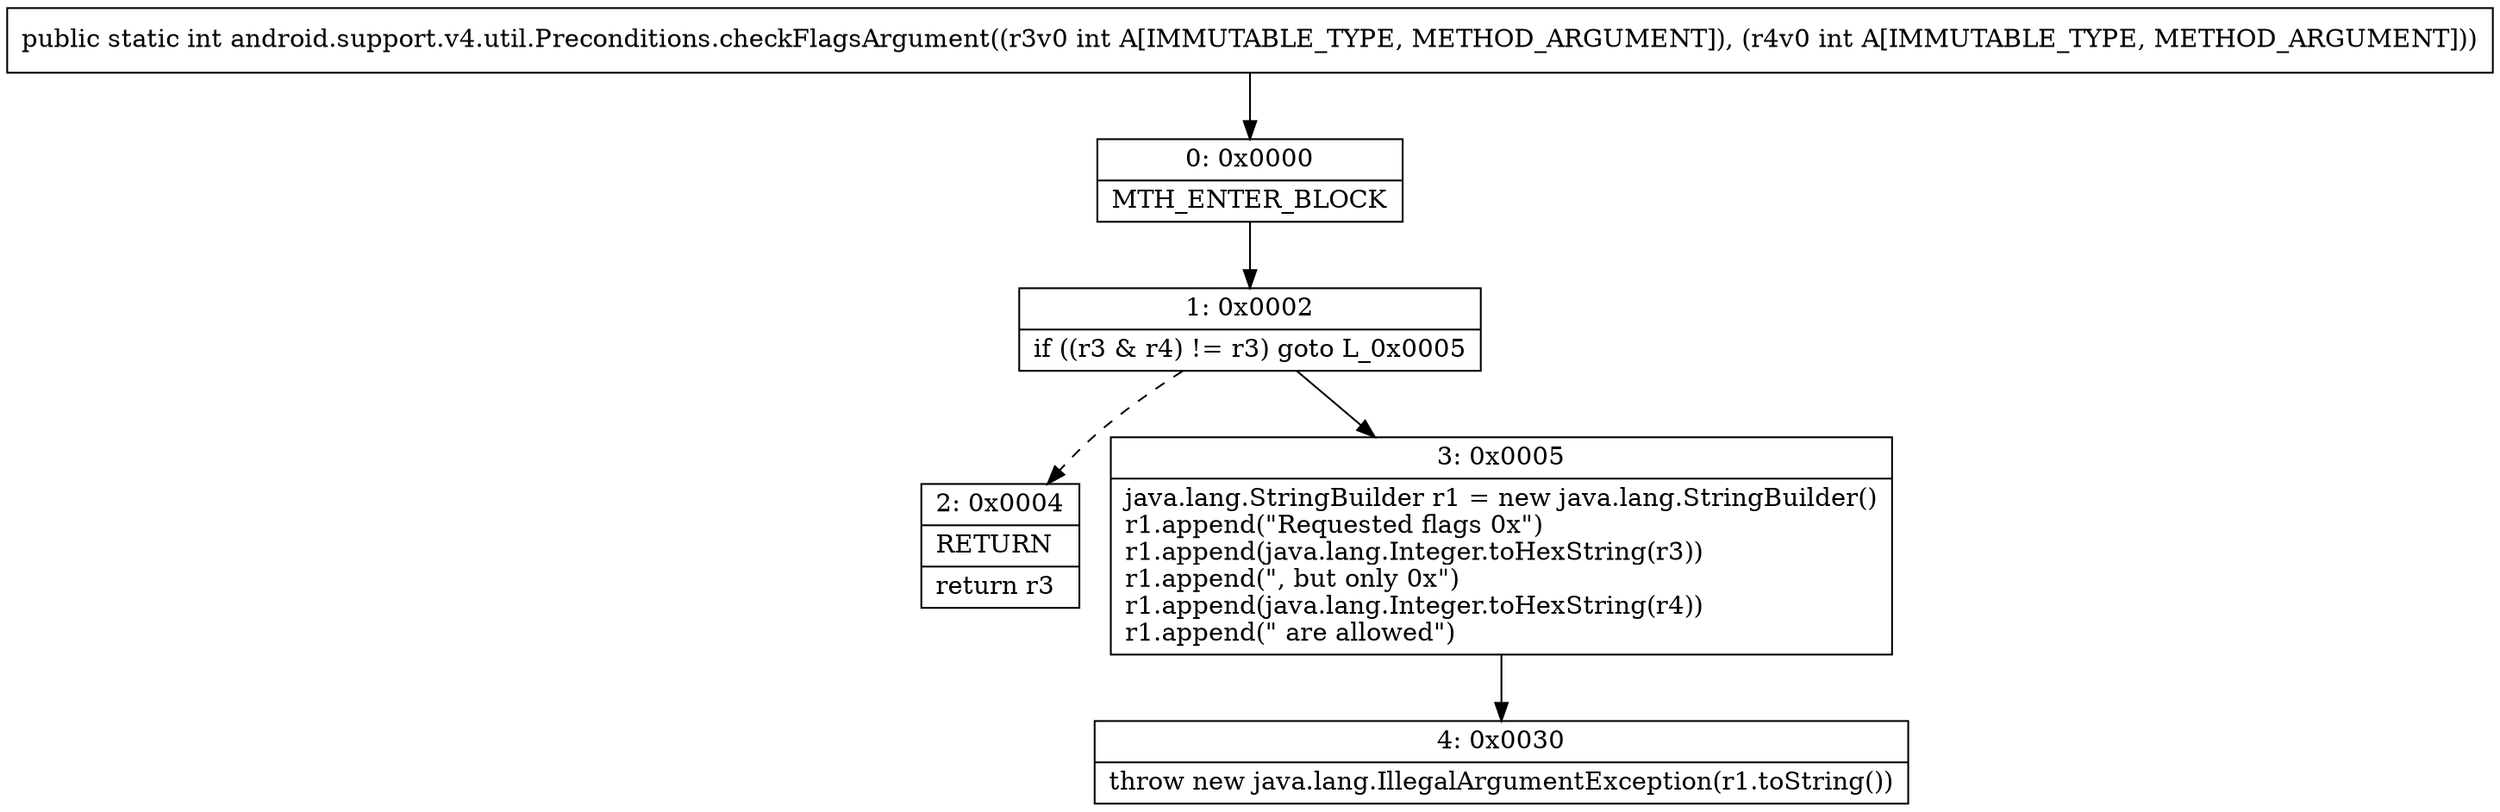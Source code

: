 digraph "CFG forandroid.support.v4.util.Preconditions.checkFlagsArgument(II)I" {
Node_0 [shape=record,label="{0\:\ 0x0000|MTH_ENTER_BLOCK\l}"];
Node_1 [shape=record,label="{1\:\ 0x0002|if ((r3 & r4) != r3) goto L_0x0005\l}"];
Node_2 [shape=record,label="{2\:\ 0x0004|RETURN\l|return r3\l}"];
Node_3 [shape=record,label="{3\:\ 0x0005|java.lang.StringBuilder r1 = new java.lang.StringBuilder()\lr1.append(\"Requested flags 0x\")\lr1.append(java.lang.Integer.toHexString(r3))\lr1.append(\", but only 0x\")\lr1.append(java.lang.Integer.toHexString(r4))\lr1.append(\" are allowed\")\l}"];
Node_4 [shape=record,label="{4\:\ 0x0030|throw new java.lang.IllegalArgumentException(r1.toString())\l}"];
MethodNode[shape=record,label="{public static int android.support.v4.util.Preconditions.checkFlagsArgument((r3v0 int A[IMMUTABLE_TYPE, METHOD_ARGUMENT]), (r4v0 int A[IMMUTABLE_TYPE, METHOD_ARGUMENT])) }"];
MethodNode -> Node_0;
Node_0 -> Node_1;
Node_1 -> Node_2[style=dashed];
Node_1 -> Node_3;
Node_3 -> Node_4;
}

